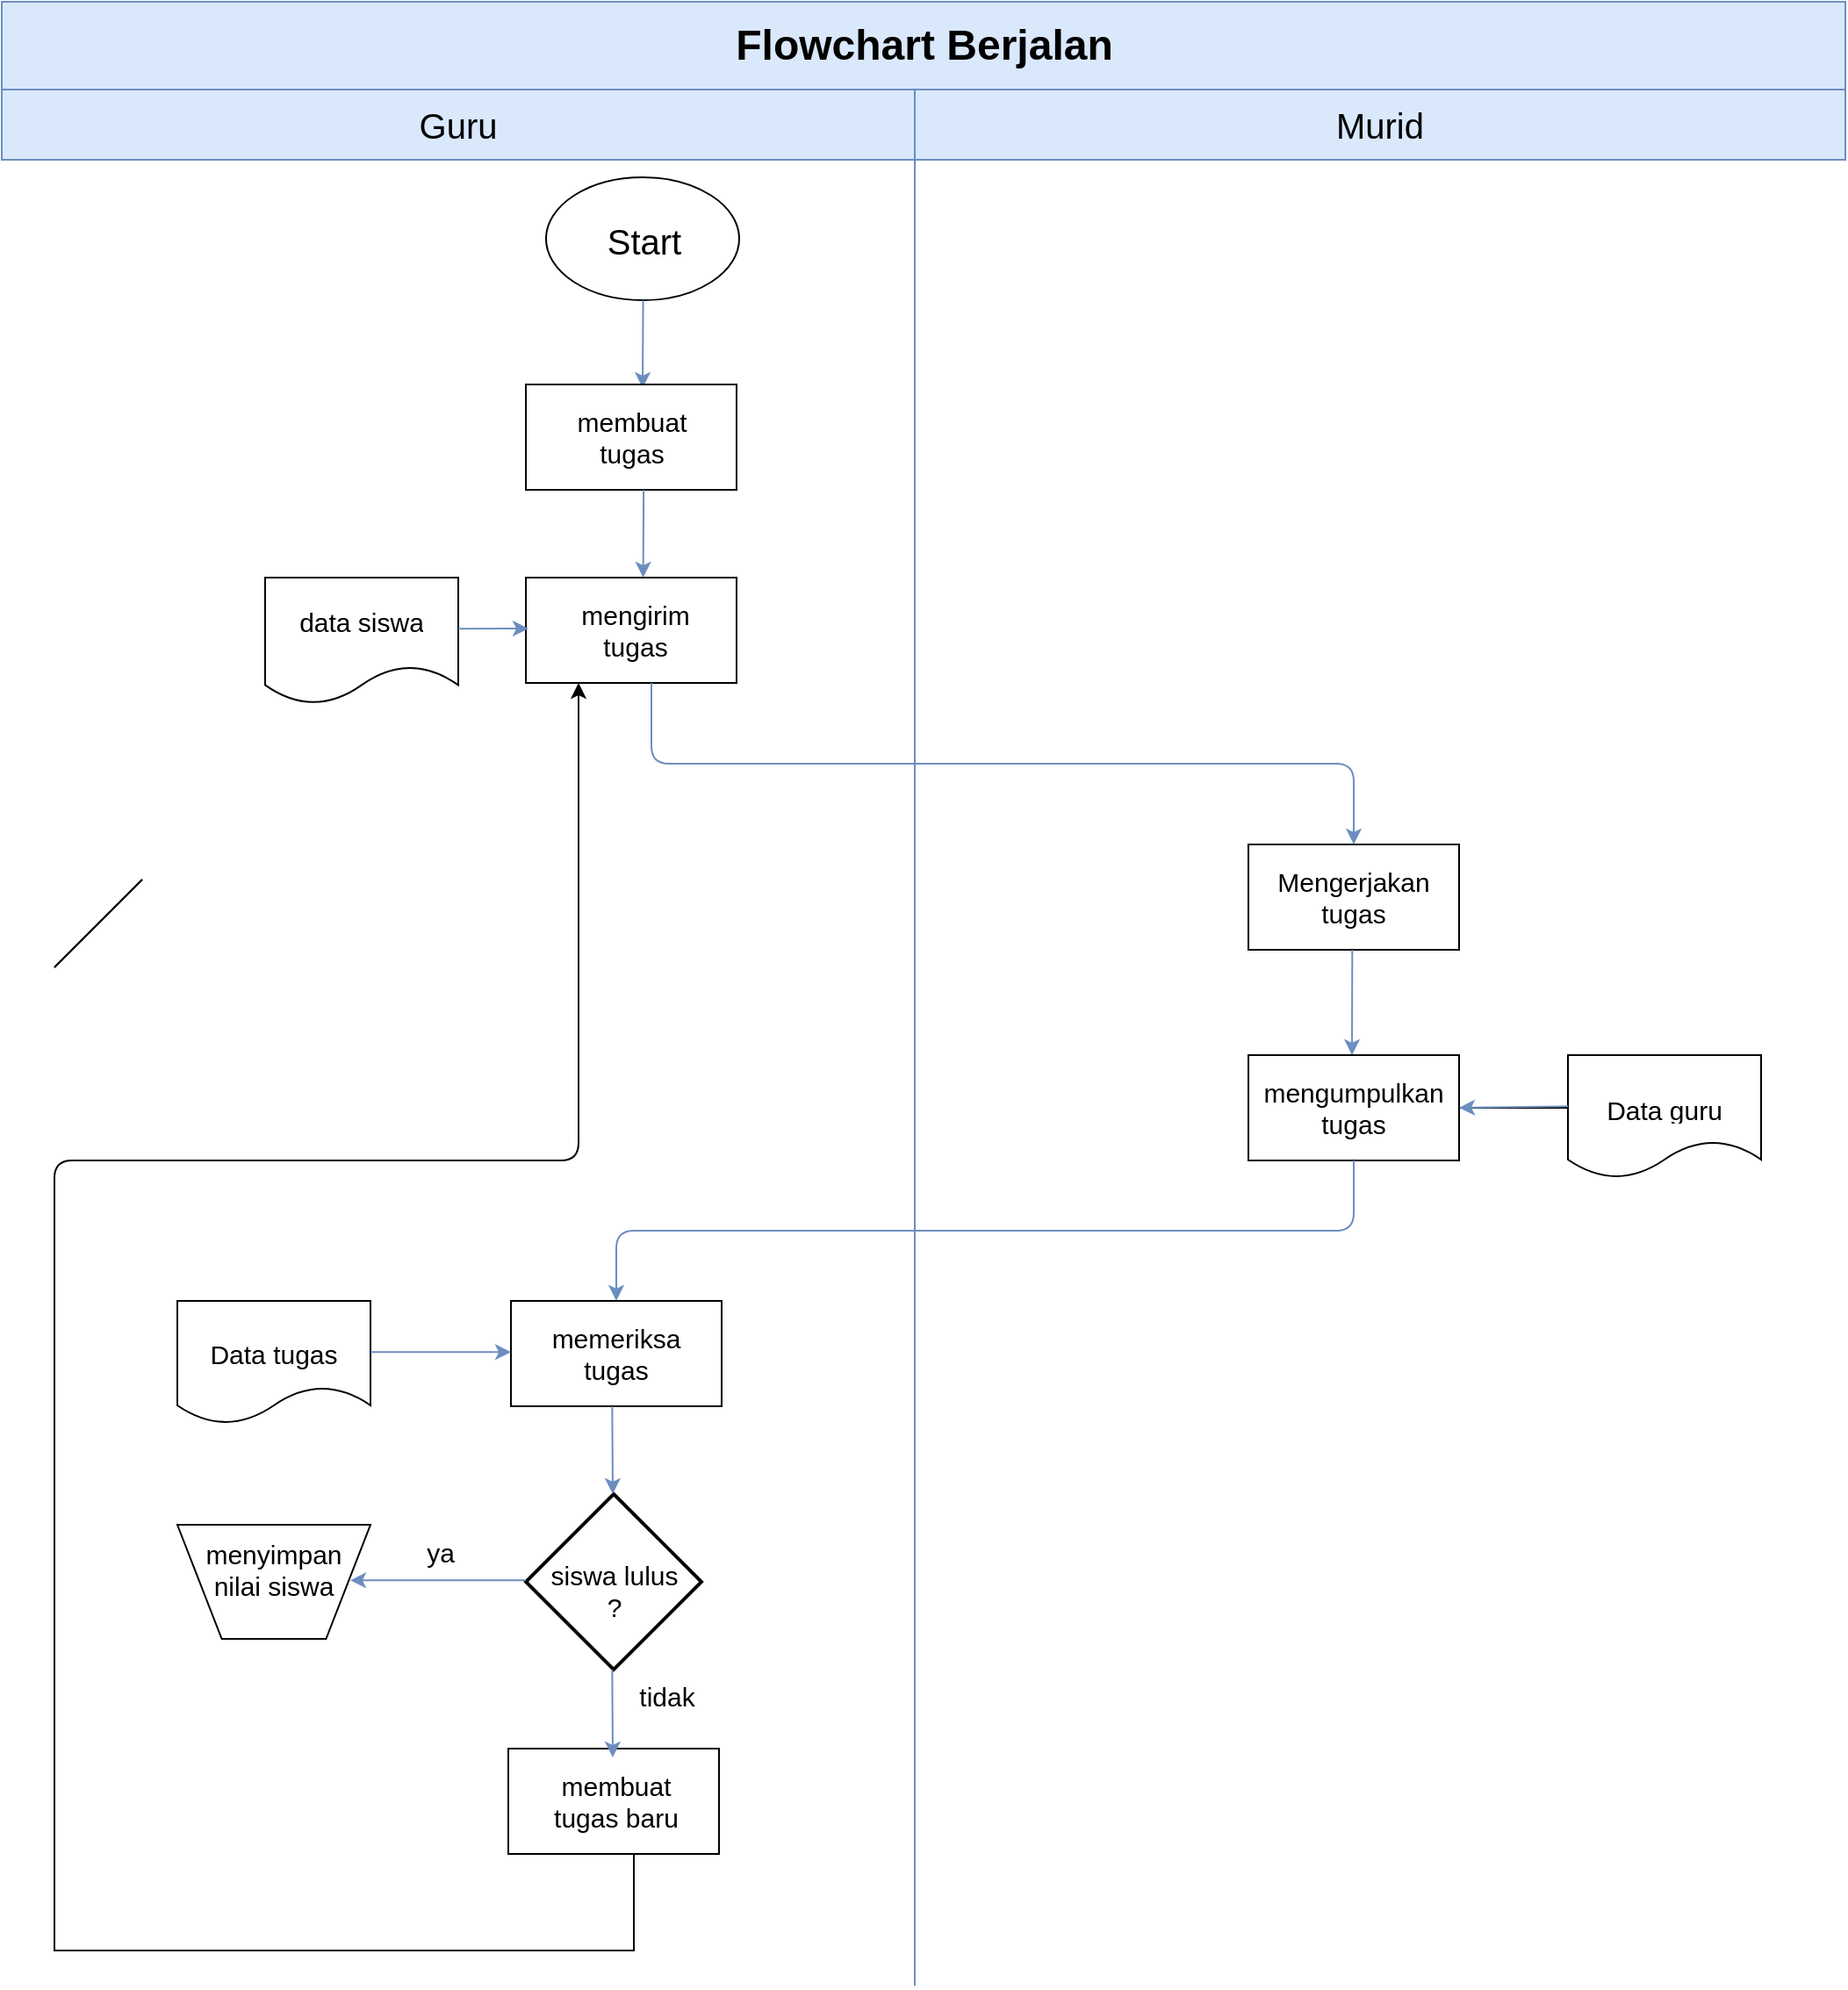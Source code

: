 <mxfile version="13.8.8" type="github">
  <diagram id="BXzzaTWe4Gh699rgI_D8" name="Page-1">
    <mxGraphModel dx="2703" dy="1546" grid="1" gridSize="10" guides="1" tooltips="1" connect="1" arrows="1" fold="1" page="1" pageScale="1" pageWidth="850" pageHeight="1100" math="0" shadow="0">
      <root>
        <mxCell id="0" />
        <mxCell id="1" parent="0" />
        <mxCell id="ex_ThmW1-4U8Ep_I_nlG-1" value="Flowchart Berjalan" style="text;strokeColor=#6c8ebf;fillColor=#dae8fc;html=1;fontSize=24;fontStyle=1;verticalAlign=middle;align=center;" vertex="1" parent="1">
          <mxGeometry x="100" width="1050" height="50" as="geometry" />
        </mxCell>
        <mxCell id="ex_ThmW1-4U8Ep_I_nlG-3" value="&lt;span style=&quot;font-size: 20px&quot;&gt;Guru&lt;br&gt;&lt;/span&gt;" style="text;html=1;strokeColor=#6c8ebf;fillColor=#dae8fc;align=center;verticalAlign=middle;whiteSpace=wrap;rounded=0;" vertex="1" parent="1">
          <mxGeometry x="100" y="50" width="520" height="40" as="geometry" />
        </mxCell>
        <mxCell id="ex_ThmW1-4U8Ep_I_nlG-4" value="&lt;font style=&quot;font-size: 20px&quot;&gt;Murid&lt;/font&gt;" style="text;html=1;strokeColor=#6c8ebf;fillColor=#dae8fc;align=center;verticalAlign=middle;whiteSpace=wrap;rounded=0;" vertex="1" parent="1">
          <mxGeometry x="620" y="50" width="530" height="40" as="geometry" />
        </mxCell>
        <mxCell id="ex_ThmW1-4U8Ep_I_nlG-6" value="" style="ellipse;whiteSpace=wrap;html=1;" vertex="1" parent="1">
          <mxGeometry x="410" y="100" width="110" height="70" as="geometry" />
        </mxCell>
        <UserObject label="&lt;font style=&quot;font-size: 20px&quot;&gt;Start&lt;/font&gt;" placeholders="1" name="Variable" id="ex_ThmW1-4U8Ep_I_nlG-8">
          <mxCell style="text;html=1;strokeColor=none;fillColor=none;align=center;verticalAlign=middle;whiteSpace=wrap;overflow=hidden;strokeWidth=7;" vertex="1" parent="1">
            <mxGeometry x="426" y="122.5" width="80" height="25" as="geometry" />
          </mxCell>
        </UserObject>
        <mxCell id="ex_ThmW1-4U8Ep_I_nlG-9" value="" style="endArrow=classic;html=1;fillColor=#dae8fc;strokeColor=#6c8ebf;" edge="1" parent="1">
          <mxGeometry width="50" height="50" relative="1" as="geometry">
            <mxPoint x="465.29" y="170" as="sourcePoint" />
            <mxPoint x="465" y="220" as="targetPoint" />
          </mxGeometry>
        </mxCell>
        <mxCell id="ex_ThmW1-4U8Ep_I_nlG-16" value="" style="rounded=0;whiteSpace=wrap;html=1;strokeWidth=1;" vertex="1" parent="1">
          <mxGeometry x="398.5" y="218" width="120" height="60" as="geometry" />
        </mxCell>
        <UserObject label="&lt;font style=&quot;font-size: 15px&quot;&gt;membuat tugas&lt;/font&gt;" placeholders="1" name="Variable" id="ex_ThmW1-4U8Ep_I_nlG-18">
          <mxCell style="text;html=1;strokeColor=none;fillColor=none;align=center;verticalAlign=middle;whiteSpace=wrap;overflow=hidden;" vertex="1" parent="1">
            <mxGeometry x="418.5" y="228" width="80" height="40" as="geometry" />
          </mxCell>
        </UserObject>
        <mxCell id="ex_ThmW1-4U8Ep_I_nlG-19" value="" style="rounded=0;whiteSpace=wrap;html=1;strokeWidth=1;" vertex="1" parent="1">
          <mxGeometry x="398.5" y="328" width="120" height="60" as="geometry" />
        </mxCell>
        <mxCell id="ex_ThmW1-4U8Ep_I_nlG-20" value="" style="endArrow=classic;html=1;fillColor=#dae8fc;strokeColor=#6c8ebf;" edge="1" parent="1">
          <mxGeometry width="50" height="50" relative="1" as="geometry">
            <mxPoint x="465.58" y="278" as="sourcePoint" />
            <mxPoint x="465.29" y="328" as="targetPoint" />
          </mxGeometry>
        </mxCell>
        <UserObject label="&lt;font style=&quot;font-size: 15px&quot;&gt;mengirim tugas&lt;/font&gt;" placeholders="1" name="Variable" id="ex_ThmW1-4U8Ep_I_nlG-21">
          <mxCell style="text;html=1;strokeColor=none;fillColor=none;align=center;verticalAlign=middle;whiteSpace=wrap;overflow=hidden;" vertex="1" parent="1">
            <mxGeometry x="416" y="338" width="90" height="40" as="geometry" />
          </mxCell>
        </UserObject>
        <mxCell id="ex_ThmW1-4U8Ep_I_nlG-24" value="" style="shape=document;whiteSpace=wrap;html=1;boundedLbl=1;strokeWidth=1;" vertex="1" parent="1">
          <mxGeometry x="250" y="328" width="110" height="72" as="geometry" />
        </mxCell>
        <UserObject label="&lt;font style=&quot;font-size: 15px&quot;&gt;data siswa&lt;/font&gt;" placeholders="1" name="Variable" id="ex_ThmW1-4U8Ep_I_nlG-25">
          <mxCell style="text;html=1;strokeColor=none;fillColor=none;align=center;verticalAlign=middle;whiteSpace=wrap;overflow=hidden;" vertex="1" parent="1">
            <mxGeometry x="260" y="338" width="90" height="30" as="geometry" />
          </mxCell>
        </UserObject>
        <mxCell id="ex_ThmW1-4U8Ep_I_nlG-26" value="" style="endArrow=classic;html=1;fillColor=#dae8fc;strokeColor=#6c8ebf;" edge="1" parent="1">
          <mxGeometry width="50" height="50" relative="1" as="geometry">
            <mxPoint x="360" y="357.17" as="sourcePoint" />
            <mxPoint x="400" y="357" as="targetPoint" />
          </mxGeometry>
        </mxCell>
        <mxCell id="ex_ThmW1-4U8Ep_I_nlG-30" value="" style="edgeStyle=elbowEdgeStyle;elbow=vertical;endArrow=classic;html=1;fillColor=#dae8fc;strokeColor=#6c8ebf;" edge="1" parent="1">
          <mxGeometry width="50" height="50" relative="1" as="geometry">
            <mxPoint x="470" y="388" as="sourcePoint" />
            <mxPoint x="870" y="480" as="targetPoint" />
          </mxGeometry>
        </mxCell>
        <mxCell id="ex_ThmW1-4U8Ep_I_nlG-31" value="" style="rounded=0;whiteSpace=wrap;html=1;strokeWidth=1;" vertex="1" parent="1">
          <mxGeometry x="810" y="480" width="120" height="60" as="geometry" />
        </mxCell>
        <UserObject label="&lt;font style=&quot;font-size: 15px&quot;&gt;Mengerjakan tugas&lt;/font&gt;" placeholders="1" name="Variable" id="ex_ThmW1-4U8Ep_I_nlG-33">
          <mxCell style="text;html=1;strokeColor=none;fillColor=none;align=center;verticalAlign=middle;whiteSpace=wrap;overflow=hidden;" vertex="1" parent="1">
            <mxGeometry x="815" y="485" width="110" height="50" as="geometry" />
          </mxCell>
        </UserObject>
        <mxCell id="ex_ThmW1-4U8Ep_I_nlG-34" value="" style="endArrow=classic;html=1;fillColor=#dae8fc;strokeColor=#6c8ebf;" edge="1" parent="1">
          <mxGeometry width="50" height="50" relative="1" as="geometry">
            <mxPoint x="869.17" y="540" as="sourcePoint" />
            <mxPoint x="869" y="600" as="targetPoint" />
          </mxGeometry>
        </mxCell>
        <mxCell id="ex_ThmW1-4U8Ep_I_nlG-35" value="" style="rounded=0;whiteSpace=wrap;html=1;strokeWidth=1;" vertex="1" parent="1">
          <mxGeometry x="810" y="600" width="120" height="60" as="geometry" />
        </mxCell>
        <mxCell id="ex_ThmW1-4U8Ep_I_nlG-43" value="" style="edgeStyle=orthogonalEdgeStyle;rounded=0;orthogonalLoop=1;jettySize=auto;html=1;" edge="1" parent="1" source="ex_ThmW1-4U8Ep_I_nlG-36" target="ex_ThmW1-4U8Ep_I_nlG-39">
          <mxGeometry relative="1" as="geometry" />
        </mxCell>
        <UserObject label="&lt;font style=&quot;font-size: 15px&quot;&gt;mengumpulkan tugas&lt;/font&gt;" placeholders="1" name="Variable" id="ex_ThmW1-4U8Ep_I_nlG-36">
          <mxCell style="text;html=1;strokeColor=none;fillColor=none;align=center;verticalAlign=middle;whiteSpace=wrap;overflow=hidden;" vertex="1" parent="1">
            <mxGeometry x="810" y="605" width="120" height="50" as="geometry" />
          </mxCell>
        </UserObject>
        <mxCell id="ex_ThmW1-4U8Ep_I_nlG-37" value="" style="shape=document;whiteSpace=wrap;html=1;boundedLbl=1;strokeWidth=1;" vertex="1" parent="1">
          <mxGeometry x="992" y="600" width="110" height="70" as="geometry" />
        </mxCell>
        <UserObject label="&lt;font style=&quot;font-size: 15px&quot;&gt;Data guru&lt;/font&gt;" placeholders="1" name="Variable" id="ex_ThmW1-4U8Ep_I_nlG-39">
          <mxCell style="text;html=1;strokeColor=none;fillColor=none;align=center;verticalAlign=middle;whiteSpace=wrap;overflow=hidden;" vertex="1" parent="1">
            <mxGeometry x="1007" y="620" width="80" height="20" as="geometry" />
          </mxCell>
        </UserObject>
        <mxCell id="ex_ThmW1-4U8Ep_I_nlG-42" value="" style="endArrow=classic;html=1;fillColor=#dae8fc;strokeColor=#6c8ebf;entryX=1;entryY=0.5;entryDx=0;entryDy=0;" edge="1" parent="1" target="ex_ThmW1-4U8Ep_I_nlG-36">
          <mxGeometry width="50" height="50" relative="1" as="geometry">
            <mxPoint x="992" y="629.17" as="sourcePoint" />
            <mxPoint x="937" y="629.17" as="targetPoint" />
          </mxGeometry>
        </mxCell>
        <mxCell id="ex_ThmW1-4U8Ep_I_nlG-44" value="" style="edgeStyle=elbowEdgeStyle;elbow=vertical;endArrow=classic;html=1;fillColor=#dae8fc;strokeColor=#6c8ebf;" edge="1" parent="1">
          <mxGeometry width="50" height="50" relative="1" as="geometry">
            <mxPoint x="870" y="660" as="sourcePoint" />
            <mxPoint x="450" y="740" as="targetPoint" />
          </mxGeometry>
        </mxCell>
        <mxCell id="ex_ThmW1-4U8Ep_I_nlG-45" value="" style="rounded=0;whiteSpace=wrap;html=1;strokeWidth=1;" vertex="1" parent="1">
          <mxGeometry x="390" y="740" width="120" height="60" as="geometry" />
        </mxCell>
        <UserObject label="&lt;font style=&quot;font-size: 15px&quot;&gt;memeriksa tugas&lt;/font&gt;" placeholders="1" name="Variable" id="ex_ThmW1-4U8Ep_I_nlG-46">
          <mxCell style="text;html=1;strokeColor=none;fillColor=none;align=center;verticalAlign=middle;whiteSpace=wrap;overflow=hidden;" vertex="1" parent="1">
            <mxGeometry x="410" y="750" width="80" height="40" as="geometry" />
          </mxCell>
        </UserObject>
        <mxCell id="ex_ThmW1-4U8Ep_I_nlG-47" value="" style="shape=document;whiteSpace=wrap;html=1;boundedLbl=1;strokeWidth=1;" vertex="1" parent="1">
          <mxGeometry x="200" y="740" width="110" height="70" as="geometry" />
        </mxCell>
        <UserObject label="&lt;font style=&quot;font-size: 15px&quot;&gt;Data tugas&lt;/font&gt;" placeholders="1" name="Variable" id="ex_ThmW1-4U8Ep_I_nlG-48">
          <mxCell style="text;html=1;strokeColor=none;fillColor=none;align=center;verticalAlign=middle;whiteSpace=wrap;overflow=hidden;" vertex="1" parent="1">
            <mxGeometry x="215" y="755" width="80" height="30" as="geometry" />
          </mxCell>
        </UserObject>
        <mxCell id="ex_ThmW1-4U8Ep_I_nlG-50" value="" style="endArrow=classic;html=1;fillColor=#dae8fc;strokeColor=#6c8ebf;" edge="1" parent="1">
          <mxGeometry width="50" height="50" relative="1" as="geometry">
            <mxPoint x="310" y="769.17" as="sourcePoint" />
            <mxPoint x="390" y="769.17" as="targetPoint" />
          </mxGeometry>
        </mxCell>
        <mxCell id="ex_ThmW1-4U8Ep_I_nlG-51" value="" style="strokeWidth=2;html=1;shape=mxgraph.flowchart.decision;whiteSpace=wrap;" vertex="1" parent="1">
          <mxGeometry x="398.5" y="850" width="100" height="100" as="geometry" />
        </mxCell>
        <UserObject label="&lt;font style=&quot;font-size: 15px&quot;&gt;siswa lulus ?&lt;/font&gt;" placeholders="1" name="Variable" id="ex_ThmW1-4U8Ep_I_nlG-52">
          <mxCell style="text;html=1;strokeColor=none;fillColor=none;align=center;verticalAlign=middle;whiteSpace=wrap;overflow=hidden;" vertex="1" parent="1">
            <mxGeometry x="408.5" y="885" width="80" height="40" as="geometry" />
          </mxCell>
        </UserObject>
        <mxCell id="ex_ThmW1-4U8Ep_I_nlG-53" value="" style="endArrow=classic;html=1;fillColor=#dae8fc;strokeColor=#6c8ebf;" edge="1" parent="1">
          <mxGeometry width="50" height="50" relative="1" as="geometry">
            <mxPoint x="447.67" y="800" as="sourcePoint" />
            <mxPoint x="448" y="850" as="targetPoint" />
          </mxGeometry>
        </mxCell>
        <mxCell id="ex_ThmW1-4U8Ep_I_nlG-55" value="" style="verticalLabelPosition=bottom;verticalAlign=top;html=1;shape=trapezoid;perimeter=trapezoidPerimeter;whiteSpace=wrap;size=0.23;arcSize=10;flipV=1;strokeWidth=1;" vertex="1" parent="1">
          <mxGeometry x="200" y="867.5" width="110" height="65" as="geometry" />
        </mxCell>
        <mxCell id="ex_ThmW1-4U8Ep_I_nlG-56" value="" style="endArrow=classic;html=1;fillColor=#dae8fc;strokeColor=#6c8ebf;" edge="1" parent="1">
          <mxGeometry width="50" height="50" relative="1" as="geometry">
            <mxPoint x="398.5" y="899.17" as="sourcePoint" />
            <mxPoint x="298.5" y="899.17" as="targetPoint" />
          </mxGeometry>
        </mxCell>
        <UserObject label="&lt;font style=&quot;font-size: 15px&quot;&gt;ya&lt;/font&gt;" placeholders="1" name="Variable" id="ex_ThmW1-4U8Ep_I_nlG-57">
          <mxCell style="text;html=1;strokeColor=none;fillColor=none;align=center;verticalAlign=middle;whiteSpace=wrap;overflow=hidden;" vertex="1" parent="1">
            <mxGeometry x="310" y="867.5" width="80" height="30" as="geometry" />
          </mxCell>
        </UserObject>
        <UserObject label="&lt;font style=&quot;font-size: 15px&quot;&gt;menyimpan nilai siswa&lt;/font&gt;" placeholders="1" name="Variable" id="ex_ThmW1-4U8Ep_I_nlG-58">
          <mxCell style="text;html=1;strokeColor=none;fillColor=none;align=center;verticalAlign=middle;whiteSpace=wrap;overflow=hidden;" vertex="1" parent="1">
            <mxGeometry x="215" y="867.5" width="80" height="50" as="geometry" />
          </mxCell>
        </UserObject>
        <mxCell id="ex_ThmW1-4U8Ep_I_nlG-59" value="" style="rounded=0;whiteSpace=wrap;html=1;strokeWidth=1;" vertex="1" parent="1">
          <mxGeometry x="388.5" y="995" width="120" height="60" as="geometry" />
        </mxCell>
        <UserObject label="&lt;font style=&quot;font-size: 15px&quot;&gt;membuat tugas baru&lt;/font&gt;" placeholders="1" name="Variable" id="ex_ThmW1-4U8Ep_I_nlG-60">
          <mxCell style="text;html=1;strokeColor=none;fillColor=none;align=center;verticalAlign=middle;whiteSpace=wrap;overflow=hidden;" vertex="1" parent="1">
            <mxGeometry x="410" y="1000" width="80" height="50" as="geometry" />
          </mxCell>
        </UserObject>
        <mxCell id="ex_ThmW1-4U8Ep_I_nlG-61" value="" style="endArrow=classic;html=1;fillColor=#dae8fc;strokeColor=#6c8ebf;" edge="1" parent="1">
          <mxGeometry width="50" height="50" relative="1" as="geometry">
            <mxPoint x="447.67" y="950" as="sourcePoint" />
            <mxPoint x="448" y="1000" as="targetPoint" />
          </mxGeometry>
        </mxCell>
        <UserObject label="&lt;font style=&quot;font-size: 15px&quot;&gt;tidak&lt;/font&gt;" placeholders="1" name="Variable" id="ex_ThmW1-4U8Ep_I_nlG-62">
          <mxCell style="text;html=1;strokeColor=none;fillColor=none;align=center;verticalAlign=middle;whiteSpace=wrap;overflow=hidden;" vertex="1" parent="1">
            <mxGeometry x="438.5" y="950" width="80" height="30" as="geometry" />
          </mxCell>
        </UserObject>
        <mxCell id="ex_ThmW1-4U8Ep_I_nlG-65" value="" style="shape=partialRectangle;whiteSpace=wrap;html=1;bottom=1;right=1;left=1;top=0;fillColor=none;routingCenterX=-0.5;strokeWidth=1;" vertex="1" parent="1">
          <mxGeometry x="130" y="1055" width="330" height="55" as="geometry" />
        </mxCell>
        <mxCell id="ex_ThmW1-4U8Ep_I_nlG-69" value="" style="edgeStyle=elbowEdgeStyle;elbow=vertical;endArrow=classic;html=1;entryX=0.25;entryY=1;entryDx=0;entryDy=0;" edge="1" parent="1" target="ex_ThmW1-4U8Ep_I_nlG-19">
          <mxGeometry width="50" height="50" relative="1" as="geometry">
            <mxPoint x="130" y="1060" as="sourcePoint" />
            <mxPoint x="190" y="995" as="targetPoint" />
            <Array as="points">
              <mxPoint x="280" y="660" />
            </Array>
          </mxGeometry>
        </mxCell>
        <mxCell id="ex_ThmW1-4U8Ep_I_nlG-70" value="" style="endArrow=none;html=1;" edge="1" parent="1">
          <mxGeometry width="50" height="50" relative="1" as="geometry">
            <mxPoint x="130" y="550" as="sourcePoint" />
            <mxPoint x="180" y="500" as="targetPoint" />
          </mxGeometry>
        </mxCell>
        <mxCell id="ex_ThmW1-4U8Ep_I_nlG-71" value="" style="endArrow=none;html=1;" edge="1" parent="1">
          <mxGeometry width="50" height="50" relative="1" as="geometry">
            <mxPoint x="130" y="550" as="sourcePoint" />
            <mxPoint x="180" y="500" as="targetPoint" />
          </mxGeometry>
        </mxCell>
        <mxCell id="ex_ThmW1-4U8Ep_I_nlG-72" value="" style="endArrow=none;html=1;entryX=0;entryY=1;entryDx=0;entryDy=0;fillColor=#dae8fc;strokeColor=#6c8ebf;" edge="1" parent="1" target="ex_ThmW1-4U8Ep_I_nlG-4">
          <mxGeometry width="50" height="50" relative="1" as="geometry">
            <mxPoint x="620" y="1130" as="sourcePoint" />
            <mxPoint x="650" y="220" as="targetPoint" />
          </mxGeometry>
        </mxCell>
      </root>
    </mxGraphModel>
  </diagram>
</mxfile>
